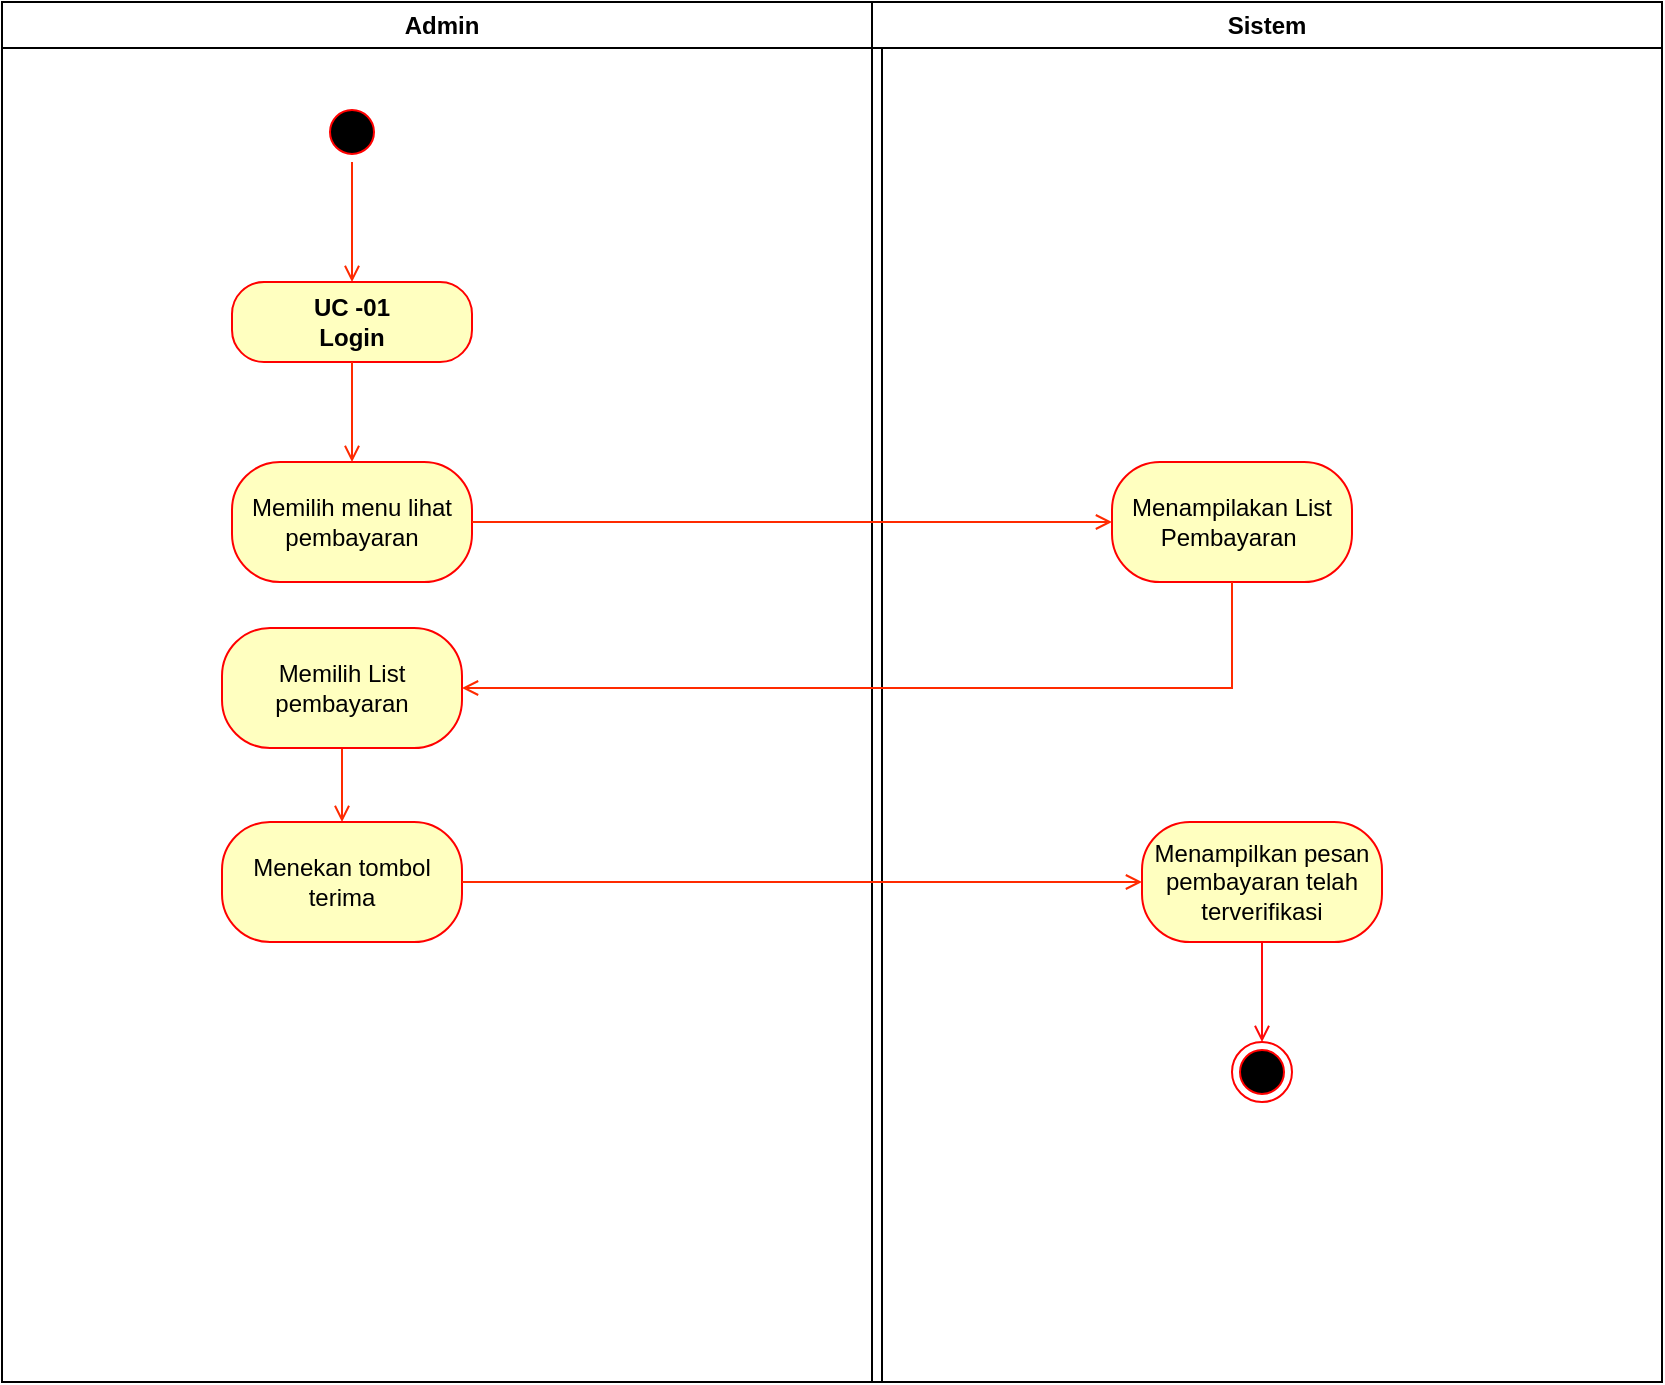 <mxfile version="20.8.5" type="github">
  <diagram name="Page-1" id="e7e014a7-5840-1c2e-5031-d8a46d1fe8dd">
    <mxGraphModel dx="4169" dy="1606" grid="1" gridSize="10" guides="1" tooltips="1" connect="1" arrows="1" fold="1" page="1" pageScale="1" pageWidth="1169" pageHeight="826" background="none" math="0" shadow="0">
      <root>
        <mxCell id="0" />
        <mxCell id="1" parent="0" />
        <mxCell id="SPDB-RYZYYu29DdNVvm_-6" value="Admin" style="swimlane;whiteSpace=wrap;startSize=23;" parent="1" vertex="1">
          <mxGeometry x="-980" y="40" width="440" height="690" as="geometry" />
        </mxCell>
        <mxCell id="pB2fyGcaQjWH1ag6znyL-3" value="" style="edgeStyle=orthogonalEdgeStyle;rounded=0;orthogonalLoop=1;jettySize=auto;html=1;strokeColor=#FF2A00;startArrow=none;startFill=0;endArrow=open;endFill=0;" edge="1" parent="SPDB-RYZYYu29DdNVvm_-6" source="SPDB-RYZYYu29DdNVvm_-7" target="pB2fyGcaQjWH1ag6znyL-1">
          <mxGeometry relative="1" as="geometry" />
        </mxCell>
        <mxCell id="SPDB-RYZYYu29DdNVvm_-7" value="" style="ellipse;shape=startState;fillColor=#000000;strokeColor=#ff0000;" parent="SPDB-RYZYYu29DdNVvm_-6" vertex="1">
          <mxGeometry x="160" y="50" width="30" height="30" as="geometry" />
        </mxCell>
        <mxCell id="pB2fyGcaQjWH1ag6znyL-1" value="&lt;b&gt;UC -01&lt;br&gt;Login&lt;br&gt;&lt;/b&gt;" style="rounded=1;whiteSpace=wrap;html=1;arcSize=40;fontColor=#000000;fillColor=#ffffc0;strokeColor=#ff0000;" vertex="1" parent="SPDB-RYZYYu29DdNVvm_-6">
          <mxGeometry x="115" y="140" width="120" height="40" as="geometry" />
        </mxCell>
        <mxCell id="pB2fyGcaQjWH1ag6znyL-4" value="Memilih menu lihat pembayaran" style="whiteSpace=wrap;html=1;fillColor=#ffffc0;strokeColor=#ff0000;fontColor=#000000;rounded=1;arcSize=40;fontStyle=0" vertex="1" parent="SPDB-RYZYYu29DdNVvm_-6">
          <mxGeometry x="115" y="230" width="120" height="60" as="geometry" />
        </mxCell>
        <mxCell id="pB2fyGcaQjWH1ag6znyL-5" value="" style="edgeStyle=orthogonalEdgeStyle;rounded=0;orthogonalLoop=1;jettySize=auto;html=1;strokeColor=#FF2A00;startArrow=none;startFill=0;endArrow=open;endFill=0;" edge="1" parent="SPDB-RYZYYu29DdNVvm_-6" source="pB2fyGcaQjWH1ag6znyL-1" target="pB2fyGcaQjWH1ag6znyL-4">
          <mxGeometry relative="1" as="geometry" />
        </mxCell>
        <mxCell id="pB2fyGcaQjWH1ag6znyL-11" value="" style="edgeStyle=orthogonalEdgeStyle;rounded=0;orthogonalLoop=1;jettySize=auto;html=1;strokeColor=#FF2A00;startArrow=none;startFill=0;endArrow=open;endFill=0;" edge="1" parent="SPDB-RYZYYu29DdNVvm_-6" source="pB2fyGcaQjWH1ag6znyL-8" target="pB2fyGcaQjWH1ag6znyL-10">
          <mxGeometry relative="1" as="geometry" />
        </mxCell>
        <mxCell id="pB2fyGcaQjWH1ag6znyL-8" value="Memilih List pembayaran" style="whiteSpace=wrap;html=1;fillColor=#ffffc0;strokeColor=#ff0000;fontColor=#000000;rounded=1;arcSize=40;fontStyle=0;" vertex="1" parent="SPDB-RYZYYu29DdNVvm_-6">
          <mxGeometry x="110" y="313" width="120" height="60" as="geometry" />
        </mxCell>
        <mxCell id="pB2fyGcaQjWH1ag6znyL-10" value="Menekan tombol terima" style="whiteSpace=wrap;html=1;fillColor=#ffffc0;strokeColor=#ff0000;fontColor=#000000;rounded=1;arcSize=40;fontStyle=0;" vertex="1" parent="SPDB-RYZYYu29DdNVvm_-6">
          <mxGeometry x="110" y="410" width="120" height="60" as="geometry" />
        </mxCell>
        <mxCell id="SPDB-RYZYYu29DdNVvm_-20" value="Sistem" style="swimlane;whiteSpace=wrap" parent="1" vertex="1">
          <mxGeometry x="-545" y="40" width="395" height="690" as="geometry" />
        </mxCell>
        <mxCell id="RG1qngbpqG3eQFfVuzPi-30" style="edgeStyle=orthogonalEdgeStyle;rounded=0;orthogonalLoop=1;jettySize=auto;html=1;strokeColor=#FF0A0A;endArrow=open;endFill=0;exitX=0.5;exitY=1;exitDx=0;exitDy=0;entryX=0.5;entryY=0;entryDx=0;entryDy=0;" parent="SPDB-RYZYYu29DdNVvm_-20" source="pB2fyGcaQjWH1ag6znyL-12" target="RG1qngbpqG3eQFfVuzPi-29" edge="1">
          <mxGeometry relative="1" as="geometry">
            <mxPoint x="225" y="560" as="sourcePoint" />
            <mxPoint x="195" y="550" as="targetPoint" />
          </mxGeometry>
        </mxCell>
        <mxCell id="RG1qngbpqG3eQFfVuzPi-29" value="" style="ellipse;html=1;shape=endState;fillColor=#000000;strokeColor=#ff0000;" parent="SPDB-RYZYYu29DdNVvm_-20" vertex="1">
          <mxGeometry x="180" y="520" width="30" height="30" as="geometry" />
        </mxCell>
        <mxCell id="pB2fyGcaQjWH1ag6znyL-6" value="Menampilakan List Pembayaran&amp;nbsp;" style="whiteSpace=wrap;html=1;fillColor=#ffffc0;strokeColor=#ff0000;fontColor=#000000;rounded=1;arcSize=40;fontStyle=0;" vertex="1" parent="SPDB-RYZYYu29DdNVvm_-20">
          <mxGeometry x="120" y="230" width="120" height="60" as="geometry" />
        </mxCell>
        <mxCell id="pB2fyGcaQjWH1ag6znyL-12" value="Menampilkan pesan pembayaran telah terverifikasi" style="whiteSpace=wrap;html=1;fillColor=#ffffc0;strokeColor=#ff0000;fontColor=#000000;rounded=1;arcSize=40;fontStyle=0;" vertex="1" parent="SPDB-RYZYYu29DdNVvm_-20">
          <mxGeometry x="135" y="410" width="120" height="60" as="geometry" />
        </mxCell>
        <mxCell id="pB2fyGcaQjWH1ag6znyL-7" value="" style="edgeStyle=orthogonalEdgeStyle;rounded=0;orthogonalLoop=1;jettySize=auto;html=1;strokeColor=#FF2A00;startArrow=none;startFill=0;endArrow=open;endFill=0;" edge="1" parent="1" source="pB2fyGcaQjWH1ag6znyL-4" target="pB2fyGcaQjWH1ag6znyL-6">
          <mxGeometry relative="1" as="geometry" />
        </mxCell>
        <mxCell id="pB2fyGcaQjWH1ag6znyL-9" value="" style="edgeStyle=orthogonalEdgeStyle;rounded=0;orthogonalLoop=1;jettySize=auto;html=1;strokeColor=#FF2A00;startArrow=none;startFill=0;endArrow=open;endFill=0;" edge="1" parent="1" source="pB2fyGcaQjWH1ag6znyL-6" target="pB2fyGcaQjWH1ag6znyL-8">
          <mxGeometry relative="1" as="geometry">
            <Array as="points">
              <mxPoint x="-365" y="383" />
            </Array>
          </mxGeometry>
        </mxCell>
        <mxCell id="pB2fyGcaQjWH1ag6znyL-13" value="" style="edgeStyle=orthogonalEdgeStyle;rounded=0;orthogonalLoop=1;jettySize=auto;html=1;strokeColor=#FF2A00;startArrow=none;startFill=0;endArrow=open;endFill=0;" edge="1" parent="1" source="pB2fyGcaQjWH1ag6znyL-10" target="pB2fyGcaQjWH1ag6znyL-12">
          <mxGeometry relative="1" as="geometry" />
        </mxCell>
      </root>
    </mxGraphModel>
  </diagram>
</mxfile>
